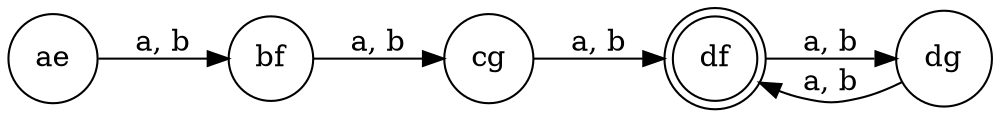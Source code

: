 digraph G {
    rankdir=LR;
  node [shape = doublecircle]; df;
  node [shape = circle];
  ae -> bf [label = "a, b"]
  bf -> cg [label = "a, b"]
  cg -> df [label = "a, b"]
  df -> dg [label = "a, b"]
  dg -> df [label = "a, b"]
  }
